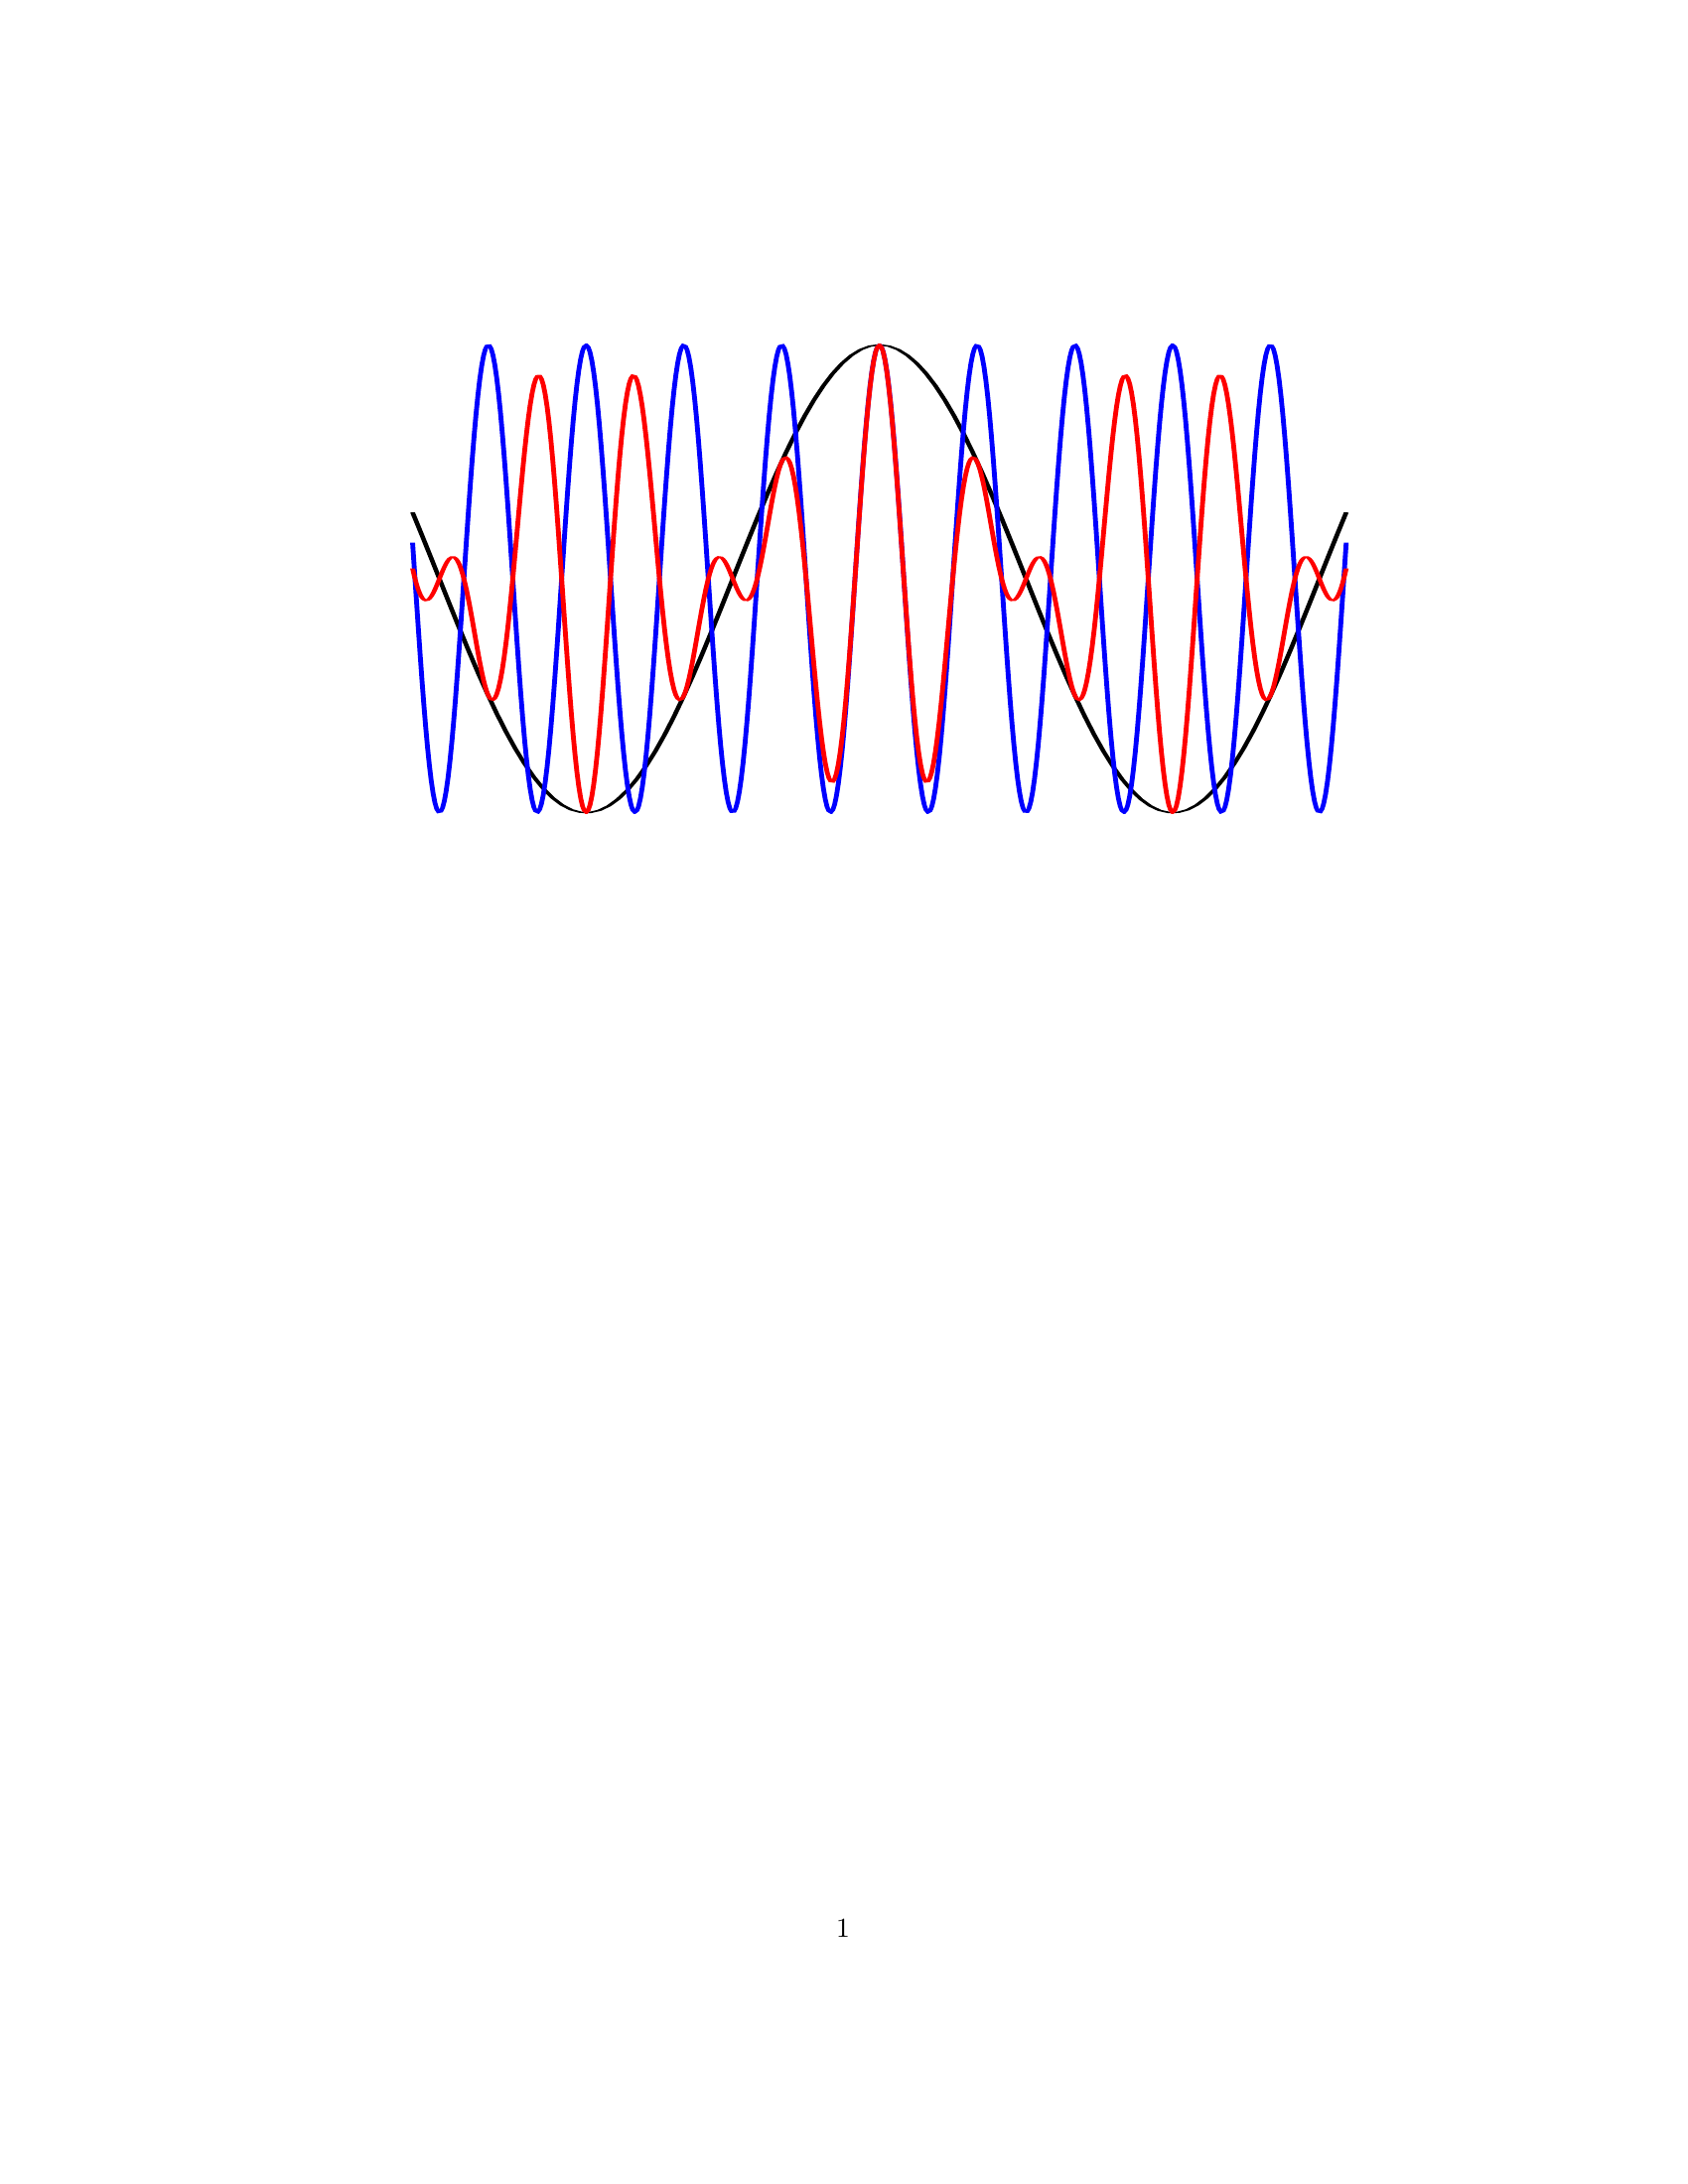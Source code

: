 \documentclass{article}

\usepackage{pgfplots}
\pgfplotsset{compat=newest}
\usepackage{tikz}
\usepackage{media9}
\usepackage{animate}[2014/11/27]

\usepackage{amsmath}

\begin{document}

\begin{animateinline}[
  %poster=1, % sin 2x (frames are numbered in zero-based manner)
  width=12cm,
  height=6cm,
  label=graph_switch,
  begin={\begin{tikzpicture}},
  end={\end{tikzpicture}},
  step
]{0}

% Carrier Signal
  \begin{axis}[
    hide axis,
    %xlabel={$x$},
    %ylabel={$\text{sin}(x)$},
    xmin=-4*pi,xmax=4*pi]
    \addplot[black,samples=101] {5*cos(x*180./pi)};
  \end{axis}

% Modulating Signal
    \begin{axis}[
    hide axis,
    %xlabel={$x$},
    %ylabel={$\text{sin}(x)$},
    xmin=-4*pi,xmax=4*pi]
    \addplot[blue,samples=501] {5*cos(6*x*180./pi)};
  \end{axis}

% Modulated Signal
    \begin{axis}[
    hide axis,
    %xlabel={$x$},
    %ylabel={$\text{sin}(x)$},
    xmin=-4*pi,xmax=4*pi]
    \addplot[red,samples=501] {5*cos(x*180./pi)*5*cos(6*x*180./pi)};
  \end{axis}


\end{animateinline}

\end{document}